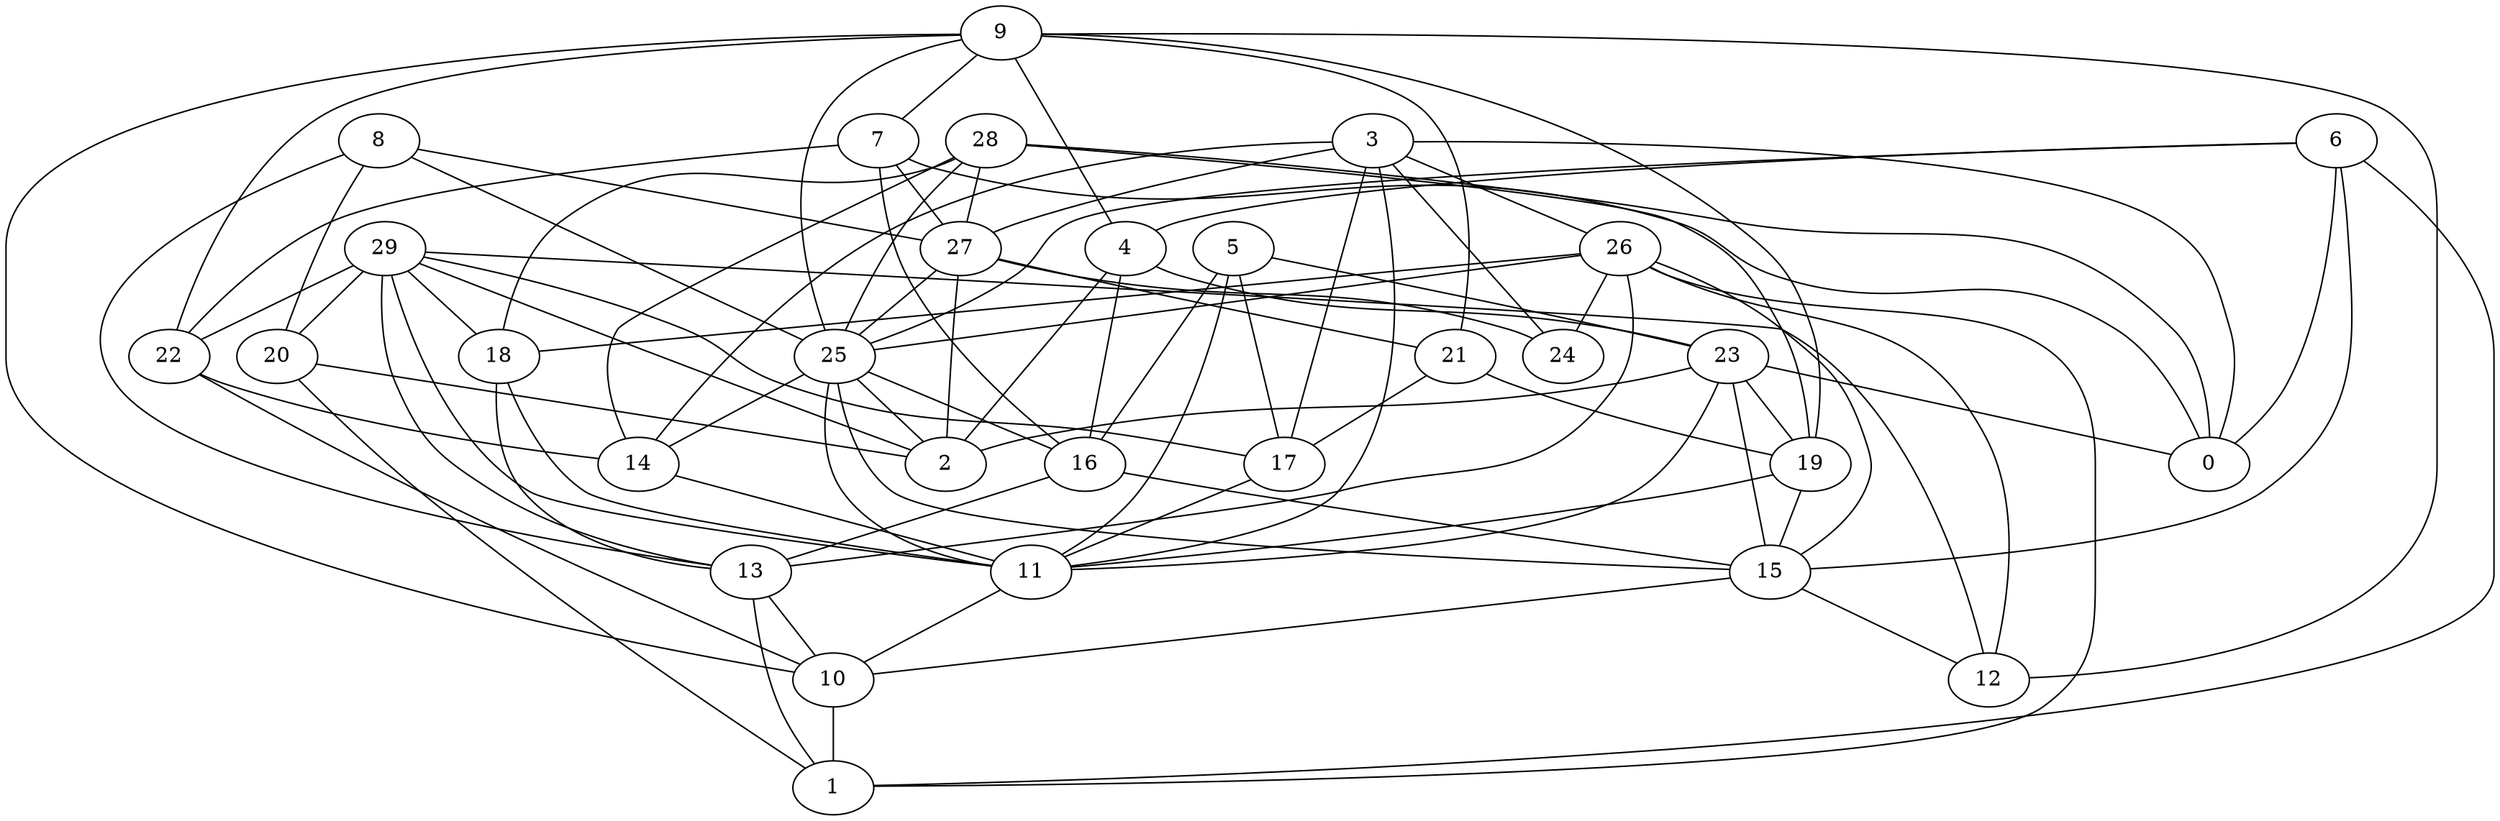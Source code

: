 digraph GG_graph {

subgraph G_graph {
edge [color = black]
"28" -> "14" [dir = none]
"28" -> "19" [dir = none]
"19" -> "11" [dir = none]
"26" -> "1" [dir = none]
"26" -> "24" [dir = none]
"9" -> "25" [dir = none]
"6" -> "4" [dir = none]
"3" -> "0" [dir = none]
"3" -> "11" [dir = none]
"3" -> "17" [dir = none]
"3" -> "27" [dir = none]
"16" -> "15" [dir = none]
"27" -> "2" [dir = none]
"27" -> "25" [dir = none]
"27" -> "24" [dir = none]
"7" -> "27" [dir = none]
"10" -> "1" [dir = none]
"23" -> "15" [dir = none]
"23" -> "2" [dir = none]
"21" -> "17" [dir = none]
"20" -> "1" [dir = none]
"18" -> "13" [dir = none]
"5" -> "23" [dir = none]
"29" -> "22" [dir = none]
"29" -> "12" [dir = none]
"29" -> "13" [dir = none]
"29" -> "17" [dir = none]
"4" -> "23" [dir = none]
"8" -> "25" [dir = none]
"8" -> "27" [dir = none]
"15" -> "10" [dir = none]
"11" -> "10" [dir = none]
"26" -> "13" [dir = none]
"22" -> "14" [dir = none]
"9" -> "7" [dir = none]
"23" -> "0" [dir = none]
"19" -> "15" [dir = none]
"9" -> "19" [dir = none]
"13" -> "1" [dir = none]
"6" -> "0" [dir = none]
"25" -> "16" [dir = none]
"13" -> "10" [dir = none]
"20" -> "2" [dir = none]
"27" -> "21" [dir = none]
"29" -> "20" [dir = none]
"23" -> "11" [dir = none]
"9" -> "21" [dir = none]
"3" -> "26" [dir = none]
"28" -> "0" [dir = none]
"9" -> "4" [dir = none]
"4" -> "2" [dir = none]
"26" -> "12" [dir = none]
"8" -> "13" [dir = none]
"21" -> "19" [dir = none]
"22" -> "10" [dir = none]
"3" -> "14" [dir = none]
"17" -> "11" [dir = none]
"3" -> "24" [dir = none]
"8" -> "20" [dir = none]
"7" -> "16" [dir = none]
"29" -> "18" [dir = none]
"23" -> "19" [dir = none]
"9" -> "10" [dir = none]
"29" -> "2" [dir = none]
"28" -> "27" [dir = none]
"6" -> "15" [dir = none]
"7" -> "0" [dir = none]
"25" -> "14" [dir = none]
"4" -> "16" [dir = none]
"26" -> "15" [dir = none]
"6" -> "25" [dir = none]
"25" -> "11" [dir = none]
"14" -> "11" [dir = none]
"5" -> "17" [dir = none]
"6" -> "1" [dir = none]
"9" -> "22" [dir = none]
"7" -> "22" [dir = none]
"26" -> "18" [dir = none]
"26" -> "25" [dir = none]
"25" -> "2" [dir = none]
"9" -> "12" [dir = none]
"5" -> "16" [dir = none]
"28" -> "18" [dir = none]
"25" -> "15" [dir = none]
"16" -> "13" [dir = none]
"18" -> "11" [dir = none]
"28" -> "25" [dir = none]
"15" -> "12" [dir = none]
"29" -> "11" [dir = none]
"5" -> "11" [dir = none]
}

}
